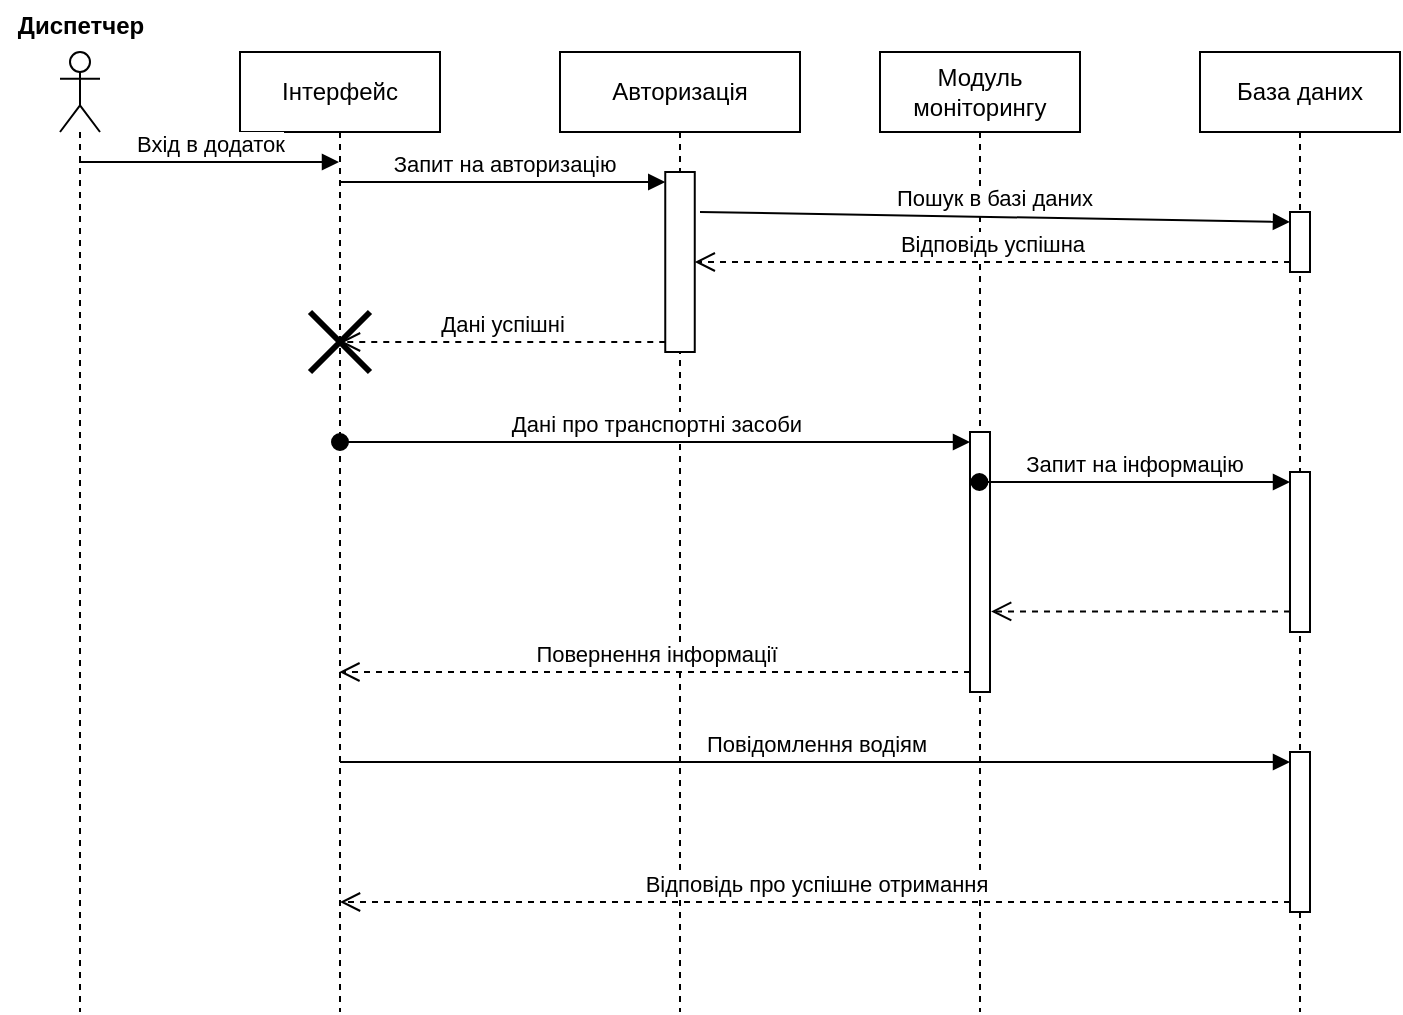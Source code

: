 <mxfile version="26.2.13">
  <diagram name="UseCase №2 (Sequence)" id="4TkSPkXikahYvk48WEcA">
    <mxGraphModel dx="1228" dy="629" grid="1" gridSize="10" guides="1" tooltips="1" connect="1" arrows="1" fold="1" page="1" pageScale="1" pageWidth="1169" pageHeight="827" math="0" shadow="0">
      <root>
        <mxCell id="0" />
        <mxCell id="1" parent="0" />
        <mxCell id="dGepxIjw_q4I2Go3Kk47-24" value="" style="shape=umlLifeline;perimeter=lifelinePerimeter;whiteSpace=wrap;html=1;container=1;dropTarget=0;collapsible=0;recursiveResize=0;outlineConnect=0;portConstraint=eastwest;newEdgeStyle={&quot;curved&quot;:0,&quot;rounded&quot;:0};participant=umlActor;fontSize=15;labelBackgroundColor=default;fontColor=light-dark(#000000,#FFFFFF);" vertex="1" parent="1">
          <mxGeometry x="80" y="50" width="20" height="480" as="geometry" />
        </mxCell>
        <mxCell id="dGepxIjw_q4I2Go3Kk47-25" value="Інтерфейс" style="shape=umlLifeline;perimeter=lifelinePerimeter;whiteSpace=wrap;html=1;container=1;dropTarget=0;collapsible=0;recursiveResize=0;outlineConnect=0;portConstraint=eastwest;newEdgeStyle={&quot;curved&quot;:0,&quot;rounded&quot;:0};" vertex="1" parent="1">
          <mxGeometry x="170" y="50" width="100" height="480" as="geometry" />
        </mxCell>
        <mxCell id="dGepxIjw_q4I2Go3Kk47-26" value="" style="shape=umlDestroy;whiteSpace=wrap;html=1;strokeWidth=3;targetShapes=umlLifeline;" vertex="1" parent="dGepxIjw_q4I2Go3Kk47-25">
          <mxGeometry x="35" y="130" width="30" height="30" as="geometry" />
        </mxCell>
        <mxCell id="dGepxIjw_q4I2Go3Kk47-27" value="Авторизація" style="shape=umlLifeline;perimeter=lifelinePerimeter;whiteSpace=wrap;html=1;container=1;dropTarget=0;collapsible=0;recursiveResize=0;outlineConnect=0;portConstraint=eastwest;newEdgeStyle={&quot;curved&quot;:0,&quot;rounded&quot;:0};" vertex="1" parent="1">
          <mxGeometry x="330" y="50" width="120" height="480" as="geometry" />
        </mxCell>
        <mxCell id="dGepxIjw_q4I2Go3Kk47-28" value="" style="html=1;points=[[0,0,0,0,5],[0,1,0,0,-5],[1,0,0,0,5],[1,1,0,0,-5]];perimeter=orthogonalPerimeter;outlineConnect=0;targetShapes=umlLifeline;portConstraint=eastwest;newEdgeStyle={&quot;curved&quot;:0,&quot;rounded&quot;:0};" vertex="1" parent="dGepxIjw_q4I2Go3Kk47-27">
          <mxGeometry x="52.63" y="60" width="14.75" height="90" as="geometry" />
        </mxCell>
        <mxCell id="dGepxIjw_q4I2Go3Kk47-29" value="Вхід в додаток" style="html=1;verticalAlign=bottom;endArrow=block;curved=0;rounded=0;" edge="1" parent="dGepxIjw_q4I2Go3Kk47-27" target="dGepxIjw_q4I2Go3Kk47-25">
          <mxGeometry relative="1" as="geometry">
            <mxPoint x="-240.5" y="55" as="sourcePoint" />
            <mxPoint x="-139.5" y="55" as="targetPoint" />
          </mxGeometry>
        </mxCell>
        <mxCell id="dGepxIjw_q4I2Go3Kk47-30" value="Модуль моніторингу" style="shape=umlLifeline;perimeter=lifelinePerimeter;whiteSpace=wrap;html=1;container=1;dropTarget=0;collapsible=0;recursiveResize=0;outlineConnect=0;portConstraint=eastwest;newEdgeStyle={&quot;curved&quot;:0,&quot;rounded&quot;:0};" vertex="1" parent="1">
          <mxGeometry x="490" y="50" width="100" height="480" as="geometry" />
        </mxCell>
        <mxCell id="dGepxIjw_q4I2Go3Kk47-31" value="" style="html=1;points=[[0,0,0,0,5],[0,1,0,0,-5],[1,0,0,0,5],[1,1,0,0,-5]];perimeter=orthogonalPerimeter;outlineConnect=0;targetShapes=umlLifeline;portConstraint=eastwest;newEdgeStyle={&quot;curved&quot;:0,&quot;rounded&quot;:0};" vertex="1" parent="dGepxIjw_q4I2Go3Kk47-30">
          <mxGeometry x="45" y="190" width="10" height="130" as="geometry" />
        </mxCell>
        <mxCell id="dGepxIjw_q4I2Go3Kk47-32" value="База даних" style="shape=umlLifeline;perimeter=lifelinePerimeter;whiteSpace=wrap;html=1;container=1;dropTarget=0;collapsible=0;recursiveResize=0;outlineConnect=0;portConstraint=eastwest;newEdgeStyle={&quot;curved&quot;:0,&quot;rounded&quot;:0};" vertex="1" parent="1">
          <mxGeometry x="650" y="50" width="100" height="480" as="geometry" />
        </mxCell>
        <mxCell id="dGepxIjw_q4I2Go3Kk47-33" value="" style="html=1;points=[[0,0,0,0,5],[0,1,0,0,-5],[1,0,0,0,5],[1,1,0,0,-5]];perimeter=orthogonalPerimeter;outlineConnect=0;targetShapes=umlLifeline;portConstraint=eastwest;newEdgeStyle={&quot;curved&quot;:0,&quot;rounded&quot;:0};" vertex="1" parent="dGepxIjw_q4I2Go3Kk47-32">
          <mxGeometry x="45" y="80" width="10" height="30" as="geometry" />
        </mxCell>
        <mxCell id="dGepxIjw_q4I2Go3Kk47-34" value="" style="html=1;points=[[0,0,0,0,5],[0,1,0,0,-5],[1,0,0,0,5],[1,1,0,0,-5]];perimeter=orthogonalPerimeter;outlineConnect=0;targetShapes=umlLifeline;portConstraint=eastwest;newEdgeStyle={&quot;curved&quot;:0,&quot;rounded&quot;:0};" vertex="1" parent="dGepxIjw_q4I2Go3Kk47-32">
          <mxGeometry x="45" y="210" width="10" height="80" as="geometry" />
        </mxCell>
        <mxCell id="dGepxIjw_q4I2Go3Kk47-35" value="Запит на інформацію" style="html=1;verticalAlign=bottom;startArrow=oval;endArrow=block;startSize=8;curved=0;rounded=0;entryX=0;entryY=0;entryDx=0;entryDy=5;" edge="1" parent="dGepxIjw_q4I2Go3Kk47-32" target="dGepxIjw_q4I2Go3Kk47-34">
          <mxGeometry relative="1" as="geometry">
            <mxPoint x="-110.3" y="215" as="sourcePoint" />
          </mxGeometry>
        </mxCell>
        <mxCell id="dGepxIjw_q4I2Go3Kk47-36" value="" style="html=1;points=[[0,0,0,0,5],[0,1,0,0,-5],[1,0,0,0,5],[1,1,0,0,-5]];perimeter=orthogonalPerimeter;outlineConnect=0;targetShapes=umlLifeline;portConstraint=eastwest;newEdgeStyle={&quot;curved&quot;:0,&quot;rounded&quot;:0};" vertex="1" parent="dGepxIjw_q4I2Go3Kk47-32">
          <mxGeometry x="45" y="350" width="10" height="80" as="geometry" />
        </mxCell>
        <mxCell id="dGepxIjw_q4I2Go3Kk47-37" value="Запит на авторизацію" style="html=1;verticalAlign=bottom;endArrow=block;curved=0;rounded=0;entryX=0;entryY=0;entryDx=0;entryDy=5;" edge="1" parent="1" source="dGepxIjw_q4I2Go3Kk47-25" target="dGepxIjw_q4I2Go3Kk47-28">
          <mxGeometry relative="1" as="geometry">
            <mxPoint x="199.5" y="105" as="sourcePoint" />
          </mxGeometry>
        </mxCell>
        <mxCell id="dGepxIjw_q4I2Go3Kk47-38" value="Дані успішні" style="html=1;verticalAlign=bottom;endArrow=open;dashed=1;endSize=8;curved=0;rounded=0;exitX=0;exitY=1;exitDx=0;exitDy=-5;" edge="1" parent="1" source="dGepxIjw_q4I2Go3Kk47-28" target="dGepxIjw_q4I2Go3Kk47-25">
          <mxGeometry relative="1" as="geometry">
            <mxPoint x="220" y="175" as="targetPoint" />
          </mxGeometry>
        </mxCell>
        <mxCell id="dGepxIjw_q4I2Go3Kk47-39" value="Пошук в базі даних" style="html=1;verticalAlign=bottom;endArrow=block;curved=0;rounded=0;entryX=0;entryY=0;entryDx=0;entryDy=5;" edge="1" parent="1" target="dGepxIjw_q4I2Go3Kk47-33">
          <mxGeometry relative="1" as="geometry">
            <mxPoint x="400" y="130" as="sourcePoint" />
          </mxGeometry>
        </mxCell>
        <mxCell id="dGepxIjw_q4I2Go3Kk47-40" value="Відповідь успішна" style="html=1;verticalAlign=bottom;endArrow=open;dashed=1;endSize=8;curved=0;rounded=0;exitX=0;exitY=1;exitDx=0;exitDy=-5;exitPerimeter=0;" edge="1" parent="1" source="dGepxIjw_q4I2Go3Kk47-33" target="dGepxIjw_q4I2Go3Kk47-28">
          <mxGeometry relative="1" as="geometry">
            <mxPoint x="625" y="185" as="targetPoint" />
          </mxGeometry>
        </mxCell>
        <mxCell id="dGepxIjw_q4I2Go3Kk47-41" value="Дані про транспортні засоби" style="html=1;verticalAlign=bottom;startArrow=oval;endArrow=block;startSize=8;curved=0;rounded=0;entryX=0;entryY=0;entryDx=0;entryDy=5;" edge="1" parent="1" source="dGepxIjw_q4I2Go3Kk47-25" target="dGepxIjw_q4I2Go3Kk47-31">
          <mxGeometry relative="1" as="geometry">
            <mxPoint x="470" y="225" as="sourcePoint" />
          </mxGeometry>
        </mxCell>
        <mxCell id="dGepxIjw_q4I2Go3Kk47-42" value="" style="html=1;verticalAlign=bottom;endArrow=open;dashed=1;endSize=8;curved=0;rounded=0;entryX=1.056;entryY=0.69;entryDx=0;entryDy=0;entryPerimeter=0;" edge="1" parent="1" source="dGepxIjw_q4I2Go3Kk47-34" target="dGepxIjw_q4I2Go3Kk47-31">
          <mxGeometry relative="1" as="geometry">
            <mxPoint x="695" y="330" as="sourcePoint" />
            <mxPoint x="545" y="330" as="targetPoint" />
          </mxGeometry>
        </mxCell>
        <mxCell id="dGepxIjw_q4I2Go3Kk47-43" value="Повернення інформації" style="html=1;verticalAlign=bottom;endArrow=open;dashed=1;endSize=8;curved=0;rounded=0;" edge="1" parent="1">
          <mxGeometry relative="1" as="geometry">
            <mxPoint x="535" y="360" as="sourcePoint" />
            <mxPoint x="219.7" y="360" as="targetPoint" />
          </mxGeometry>
        </mxCell>
        <mxCell id="dGepxIjw_q4I2Go3Kk47-44" value="Повідомлення водіям" style="html=1;verticalAlign=bottom;endArrow=block;curved=0;rounded=0;entryX=0;entryY=0;entryDx=0;entryDy=5;" edge="1" parent="1" source="dGepxIjw_q4I2Go3Kk47-25" target="dGepxIjw_q4I2Go3Kk47-36">
          <mxGeometry relative="1" as="geometry">
            <mxPoint x="785" y="405" as="sourcePoint" />
          </mxGeometry>
        </mxCell>
        <mxCell id="dGepxIjw_q4I2Go3Kk47-45" value="Відповідь про успішне отримання" style="html=1;verticalAlign=bottom;endArrow=open;dashed=1;endSize=8;curved=0;rounded=0;exitX=0;exitY=1;exitDx=0;exitDy=-5;" edge="1" parent="1" source="dGepxIjw_q4I2Go3Kk47-36" target="dGepxIjw_q4I2Go3Kk47-25">
          <mxGeometry relative="1" as="geometry">
            <mxPoint x="785" y="475" as="targetPoint" />
          </mxGeometry>
        </mxCell>
        <mxCell id="dGepxIjw_q4I2Go3Kk47-46" value="Диспетчер" style="text;align=center;fontStyle=1;verticalAlign=middle;spacingLeft=3;spacingRight=3;strokeColor=none;rotatable=0;points=[[0,0.5],[1,0.5]];portConstraint=eastwest;html=1;" vertex="1" parent="1">
          <mxGeometry x="50" y="24" width="80" height="26" as="geometry" />
        </mxCell>
      </root>
    </mxGraphModel>
  </diagram>
</mxfile>
